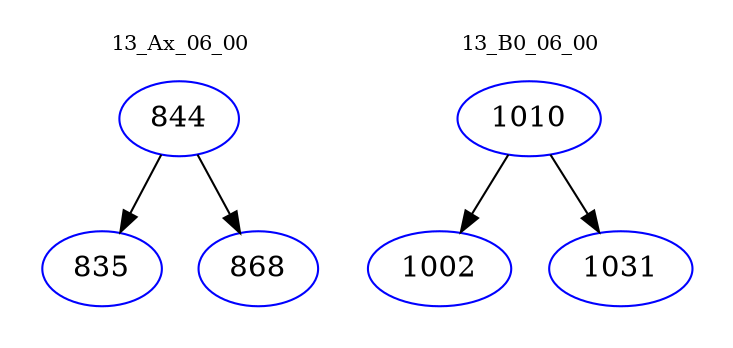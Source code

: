 digraph{
subgraph cluster_0 {
color = white
label = "13_Ax_06_00";
fontsize=10;
T0_844 [label="844", color="blue"]
T0_844 -> T0_835 [color="black"]
T0_835 [label="835", color="blue"]
T0_844 -> T0_868 [color="black"]
T0_868 [label="868", color="blue"]
}
subgraph cluster_1 {
color = white
label = "13_B0_06_00";
fontsize=10;
T1_1010 [label="1010", color="blue"]
T1_1010 -> T1_1002 [color="black"]
T1_1002 [label="1002", color="blue"]
T1_1010 -> T1_1031 [color="black"]
T1_1031 [label="1031", color="blue"]
}
}
